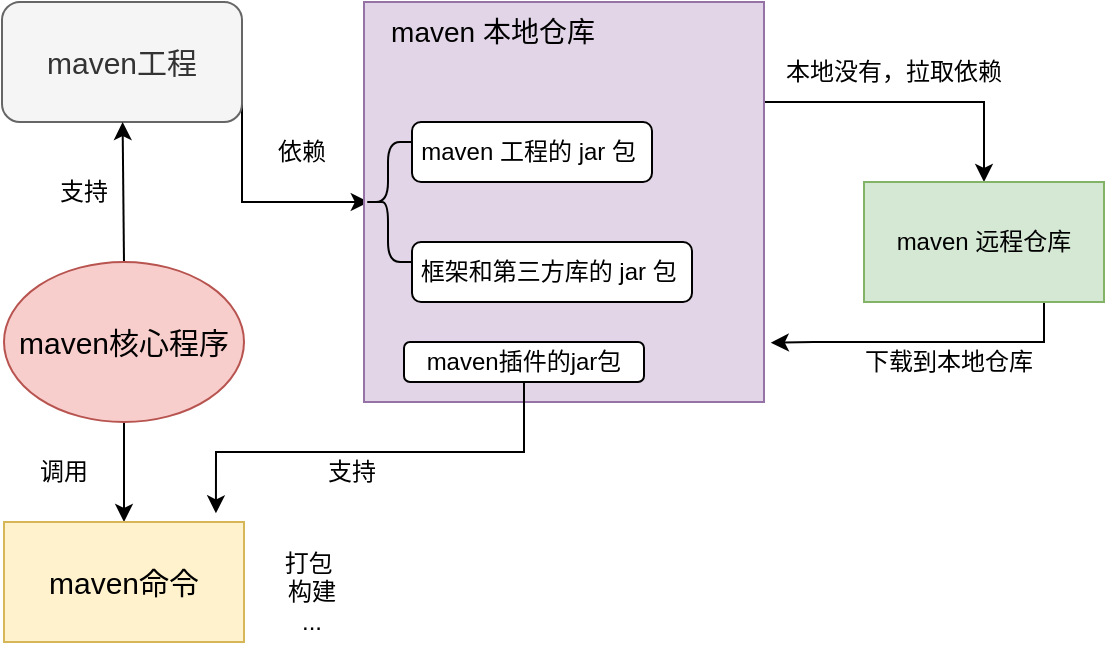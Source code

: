 <mxfile version="21.6.7" type="github">
  <diagram name="第 1 页" id="yctrHIaJMlfU666wZOqb">
    <mxGraphModel dx="794" dy="443" grid="1" gridSize="10" guides="1" tooltips="1" connect="1" arrows="1" fold="1" page="1" pageScale="1" pageWidth="827" pageHeight="1169" math="0" shadow="0">
      <root>
        <mxCell id="0" />
        <mxCell id="1" parent="0" />
        <mxCell id="lCJ8gN8-ibdlbBWDt_qh-23" style="edgeStyle=orthogonalEdgeStyle;rounded=0;orthogonalLoop=1;jettySize=auto;html=1;exitX=1;exitY=0.5;exitDx=0;exitDy=0;entryX=0.1;entryY=0.5;entryDx=0;entryDy=0;entryPerimeter=0;" edge="1" parent="1" source="lCJ8gN8-ibdlbBWDt_qh-1" target="lCJ8gN8-ibdlbBWDt_qh-22">
          <mxGeometry relative="1" as="geometry">
            <Array as="points">
              <mxPoint x="159" y="280" />
            </Array>
          </mxGeometry>
        </mxCell>
        <mxCell id="lCJ8gN8-ibdlbBWDt_qh-1" value="&lt;font style=&quot;font-size: 15px;&quot;&gt;maven工程&lt;/font&gt;" style="rounded=1;whiteSpace=wrap;html=1;fillColor=#f5f5f5;fontColor=#333333;strokeColor=#666666;" vertex="1" parent="1">
          <mxGeometry x="39" y="180" width="120" height="60" as="geometry" />
        </mxCell>
        <mxCell id="lCJ8gN8-ibdlbBWDt_qh-33" style="edgeStyle=orthogonalEdgeStyle;rounded=0;orthogonalLoop=1;jettySize=auto;html=1;exitX=1;exitY=0.25;exitDx=0;exitDy=0;entryX=0.5;entryY=0;entryDx=0;entryDy=0;" edge="1" parent="1" source="lCJ8gN8-ibdlbBWDt_qh-2" target="lCJ8gN8-ibdlbBWDt_qh-29">
          <mxGeometry relative="1" as="geometry" />
        </mxCell>
        <mxCell id="lCJ8gN8-ibdlbBWDt_qh-2" value="" style="whiteSpace=wrap;html=1;aspect=fixed;fillColor=#e1d5e7;strokeColor=#9673a6;" vertex="1" parent="1">
          <mxGeometry x="220" y="180" width="200" height="200" as="geometry" />
        </mxCell>
        <mxCell id="lCJ8gN8-ibdlbBWDt_qh-3" value="&lt;font style=&quot;font-size: 14px;&quot;&gt;maven 本地仓库&lt;/font&gt;" style="text;html=1;strokeColor=none;fillColor=none;align=center;verticalAlign=middle;whiteSpace=wrap;rounded=0;" vertex="1" parent="1">
          <mxGeometry x="229" y="180" width="111" height="30" as="geometry" />
        </mxCell>
        <mxCell id="lCJ8gN8-ibdlbBWDt_qh-10" style="edgeStyle=orthogonalEdgeStyle;rounded=0;orthogonalLoop=1;jettySize=auto;html=1;exitX=0.5;exitY=1;exitDx=0;exitDy=0;" edge="1" parent="1" source="lCJ8gN8-ibdlbBWDt_qh-4" target="lCJ8gN8-ibdlbBWDt_qh-6">
          <mxGeometry relative="1" as="geometry" />
        </mxCell>
        <mxCell id="lCJ8gN8-ibdlbBWDt_qh-14" style="rounded=0;orthogonalLoop=1;jettySize=auto;html=1;exitX=0.5;exitY=0;exitDx=0;exitDy=0;" edge="1" parent="1" source="lCJ8gN8-ibdlbBWDt_qh-4" target="lCJ8gN8-ibdlbBWDt_qh-1">
          <mxGeometry relative="1" as="geometry" />
        </mxCell>
        <mxCell id="lCJ8gN8-ibdlbBWDt_qh-4" value="&lt;font style=&quot;font-size: 15px;&quot;&gt;maven核心程序&lt;/font&gt;" style="ellipse;whiteSpace=wrap;html=1;fillColor=#f8cecc;strokeColor=#b85450;" vertex="1" parent="1">
          <mxGeometry x="40" y="310" width="120" height="80" as="geometry" />
        </mxCell>
        <mxCell id="lCJ8gN8-ibdlbBWDt_qh-6" value="&lt;font style=&quot;font-size: 15px;&quot;&gt;maven命令&lt;/font&gt;" style="rounded=0;whiteSpace=wrap;html=1;fillColor=#fff2cc;strokeColor=#d6b656;" vertex="1" parent="1">
          <mxGeometry x="40" y="440" width="120" height="60" as="geometry" />
        </mxCell>
        <mxCell id="lCJ8gN8-ibdlbBWDt_qh-9" value="打包&amp;nbsp;&lt;br&gt;构建&lt;br&gt;..." style="text;html=1;strokeColor=none;fillColor=none;align=center;verticalAlign=middle;whiteSpace=wrap;rounded=0;" vertex="1" parent="1">
          <mxGeometry x="159" y="440" width="70" height="70" as="geometry" />
        </mxCell>
        <mxCell id="lCJ8gN8-ibdlbBWDt_qh-13" value="调用" style="text;html=1;strokeColor=none;fillColor=none;align=center;verticalAlign=middle;whiteSpace=wrap;rounded=0;" vertex="1" parent="1">
          <mxGeometry x="40" y="400" width="60" height="30" as="geometry" />
        </mxCell>
        <mxCell id="lCJ8gN8-ibdlbBWDt_qh-16" value="支持" style="text;html=1;strokeColor=none;fillColor=none;align=center;verticalAlign=middle;whiteSpace=wrap;rounded=0;" vertex="1" parent="1">
          <mxGeometry x="50" y="260" width="60" height="30" as="geometry" />
        </mxCell>
        <mxCell id="lCJ8gN8-ibdlbBWDt_qh-17" value="依赖" style="text;html=1;strokeColor=none;fillColor=none;align=center;verticalAlign=middle;whiteSpace=wrap;rounded=0;" vertex="1" parent="1">
          <mxGeometry x="159" y="240" width="60" height="30" as="geometry" />
        </mxCell>
        <mxCell id="lCJ8gN8-ibdlbBWDt_qh-19" value="maven 工程的 jar 包&amp;nbsp;" style="rounded=1;whiteSpace=wrap;html=1;" vertex="1" parent="1">
          <mxGeometry x="244" y="240" width="120" height="30" as="geometry" />
        </mxCell>
        <mxCell id="lCJ8gN8-ibdlbBWDt_qh-20" value="框架和第三方库的 jar 包&amp;nbsp;" style="rounded=1;whiteSpace=wrap;html=1;" vertex="1" parent="1">
          <mxGeometry x="244" y="300" width="140" height="30" as="geometry" />
        </mxCell>
        <mxCell id="lCJ8gN8-ibdlbBWDt_qh-26" style="edgeStyle=orthogonalEdgeStyle;rounded=0;orthogonalLoop=1;jettySize=auto;html=1;exitX=0.5;exitY=1;exitDx=0;exitDy=0;entryX=0.883;entryY=-0.072;entryDx=0;entryDy=0;entryPerimeter=0;" edge="1" parent="1" source="lCJ8gN8-ibdlbBWDt_qh-21" target="lCJ8gN8-ibdlbBWDt_qh-6">
          <mxGeometry relative="1" as="geometry" />
        </mxCell>
        <mxCell id="lCJ8gN8-ibdlbBWDt_qh-21" value="maven插件的jar包" style="rounded=1;whiteSpace=wrap;html=1;" vertex="1" parent="1">
          <mxGeometry x="240" y="350" width="120" height="20" as="geometry" />
        </mxCell>
        <mxCell id="lCJ8gN8-ibdlbBWDt_qh-22" value="" style="shape=curlyBracket;whiteSpace=wrap;html=1;rounded=1;labelPosition=left;verticalLabelPosition=middle;align=right;verticalAlign=middle;" vertex="1" parent="1">
          <mxGeometry x="220" y="250" width="24" height="60" as="geometry" />
        </mxCell>
        <mxCell id="lCJ8gN8-ibdlbBWDt_qh-27" value="支持" style="text;html=1;strokeColor=none;fillColor=none;align=center;verticalAlign=middle;whiteSpace=wrap;rounded=0;" vertex="1" parent="1">
          <mxGeometry x="184" y="400" width="60" height="30" as="geometry" />
        </mxCell>
        <mxCell id="lCJ8gN8-ibdlbBWDt_qh-35" style="edgeStyle=orthogonalEdgeStyle;rounded=0;orthogonalLoop=1;jettySize=auto;html=1;exitX=0.75;exitY=1;exitDx=0;exitDy=0;entryX=1.017;entryY=0.852;entryDx=0;entryDy=0;entryPerimeter=0;" edge="1" parent="1" source="lCJ8gN8-ibdlbBWDt_qh-29" target="lCJ8gN8-ibdlbBWDt_qh-2">
          <mxGeometry relative="1" as="geometry" />
        </mxCell>
        <mxCell id="lCJ8gN8-ibdlbBWDt_qh-29" value="maven 远程仓库" style="rounded=0;whiteSpace=wrap;html=1;fillColor=#d5e8d4;strokeColor=#82b366;" vertex="1" parent="1">
          <mxGeometry x="470" y="270" width="120" height="60" as="geometry" />
        </mxCell>
        <mxCell id="lCJ8gN8-ibdlbBWDt_qh-36" value="本地没有，拉取依赖" style="text;html=1;strokeColor=none;fillColor=none;align=center;verticalAlign=middle;whiteSpace=wrap;rounded=0;" vertex="1" parent="1">
          <mxGeometry x="430" y="200" width="110" height="30" as="geometry" />
        </mxCell>
        <mxCell id="lCJ8gN8-ibdlbBWDt_qh-37" value="下载到本地仓库" style="text;html=1;strokeColor=none;fillColor=none;align=center;verticalAlign=middle;whiteSpace=wrap;rounded=0;" vertex="1" parent="1">
          <mxGeometry x="455" y="345" width="115" height="30" as="geometry" />
        </mxCell>
      </root>
    </mxGraphModel>
  </diagram>
</mxfile>

